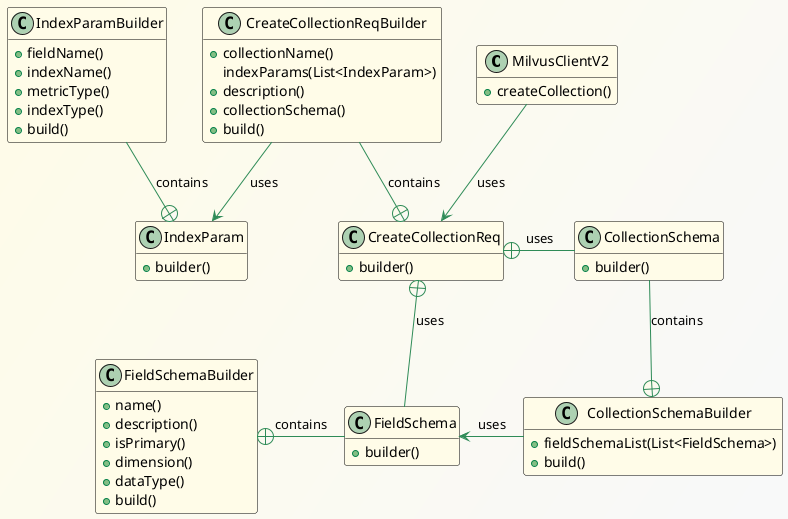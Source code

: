 @startuml
'https://plantuml.com/class-diagram
hide empty attributes
skinparam Handwritten false
skinparam ClassBorderColor black
skinparam BackgroundColor #fffce8/#f8f9fa
skinparam class {
 ArrowColor SeaGreen
 BackgroundColor #fffce8
}

class MilvusClientV2 {
   +createCollection()

}

class IndexParam {
   +builder()
}
class IndexParamBuilder {
   +fieldName()
   +indexName()
   +metricType()
   +indexType()
   +build()
}

class FieldSchemaBuilder {
   +name()
   +description()
   +isPrimary()
   +dimension()
   +dataType()
   +build()
}

class CreateCollectionReq {
   +builder()
}

class FieldSchema {
   +builder()
}

class CollectionSchema {
   +builder()
}

class CollectionSchemaBuilder {
   +fieldSchemaList(List<FieldSchema>)
   +build()
}

class CreateCollectionReqBuilder {
   +collectionName()
   indexParams(List<IndexParam>)
   +description()
   +collectionSchema()
   +build()
}

CreateCollectionReqBuilder -down-+ CreateCollectionReq: contains
CollectionSchema -left-+ CreateCollectionReq: uses
CollectionSchema -down-+ CollectionSchemaBuilder: contains
FieldSchema -up-+ CreateCollectionReq: uses
FieldSchema -left-+ FieldSchemaBuilder: contains
CollectionSchemaBuilder -left-> FieldSchema: uses
MilvusClientV2 -down-> CreateCollectionReq: uses
IndexParam +-up- IndexParamBuilder: contains
CreateCollectionReqBuilder -down-> IndexParam: uses

@enduml